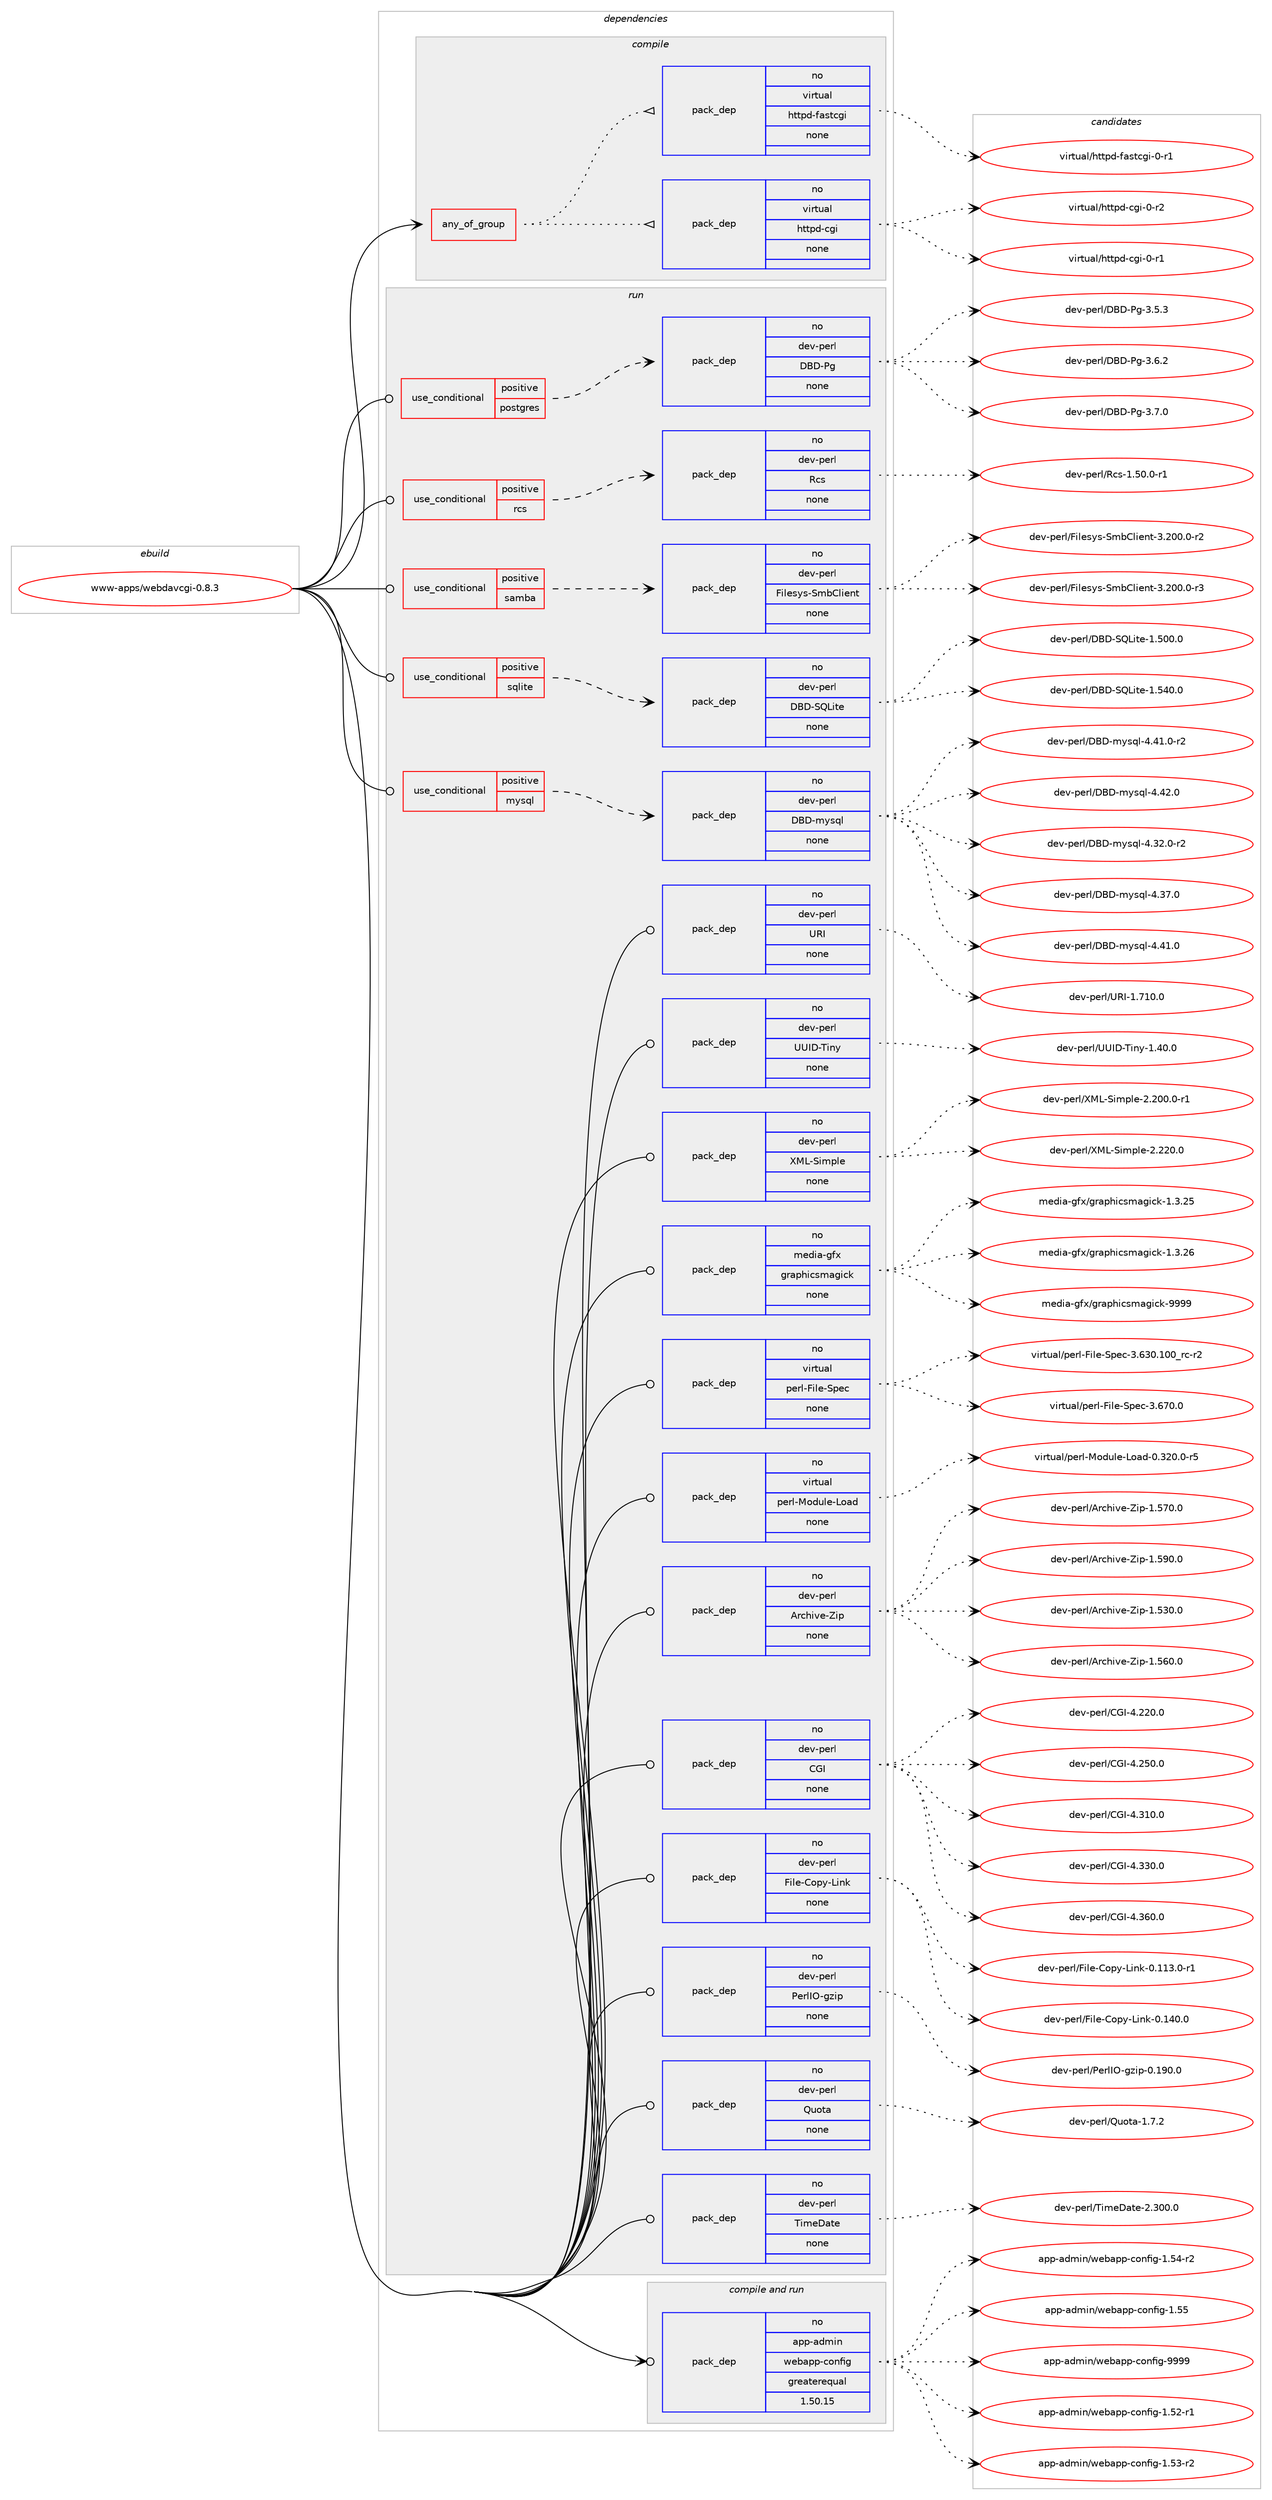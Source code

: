 digraph prolog {

# *************
# Graph options
# *************

newrank=true;
concentrate=true;
compound=true;
graph [rankdir=LR,fontname=Helvetica,fontsize=10,ranksep=1.5];#, ranksep=2.5, nodesep=0.2];
edge  [arrowhead=vee];
node  [fontname=Helvetica,fontsize=10];

# **********
# The ebuild
# **********

subgraph cluster_leftcol {
color=gray;
rank=same;
label=<<i>ebuild</i>>;
id [label="www-apps/webdavcgi-0.8.3", color=red, width=4, href="../www-apps/webdavcgi-0.8.3.svg"];
}

# ****************
# The dependencies
# ****************

subgraph cluster_midcol {
color=gray;
label=<<i>dependencies</i>>;
subgraph cluster_compile {
fillcolor="#eeeeee";
style=filled;
label=<<i>compile</i>>;
subgraph any8867 {
dependency502772 [label=<<TABLE BORDER="0" CELLBORDER="1" CELLSPACING="0" CELLPADDING="4"><TR><TD CELLPADDING="10">any_of_group</TD></TR></TABLE>>, shape=none, color=red];subgraph pack373808 {
dependency502773 [label=<<TABLE BORDER="0" CELLBORDER="1" CELLSPACING="0" CELLPADDING="4" WIDTH="220"><TR><TD ROWSPAN="6" CELLPADDING="30">pack_dep</TD></TR><TR><TD WIDTH="110">no</TD></TR><TR><TD>virtual</TD></TR><TR><TD>httpd-cgi</TD></TR><TR><TD>none</TD></TR><TR><TD></TD></TR></TABLE>>, shape=none, color=blue];
}
dependency502772:e -> dependency502773:w [weight=20,style="dotted",arrowhead="oinv"];
subgraph pack373809 {
dependency502774 [label=<<TABLE BORDER="0" CELLBORDER="1" CELLSPACING="0" CELLPADDING="4" WIDTH="220"><TR><TD ROWSPAN="6" CELLPADDING="30">pack_dep</TD></TR><TR><TD WIDTH="110">no</TD></TR><TR><TD>virtual</TD></TR><TR><TD>httpd-fastcgi</TD></TR><TR><TD>none</TD></TR><TR><TD></TD></TR></TABLE>>, shape=none, color=blue];
}
dependency502772:e -> dependency502774:w [weight=20,style="dotted",arrowhead="oinv"];
}
id:e -> dependency502772:w [weight=20,style="solid",arrowhead="vee"];
}
subgraph cluster_compileandrun {
fillcolor="#eeeeee";
style=filled;
label=<<i>compile and run</i>>;
subgraph pack373810 {
dependency502775 [label=<<TABLE BORDER="0" CELLBORDER="1" CELLSPACING="0" CELLPADDING="4" WIDTH="220"><TR><TD ROWSPAN="6" CELLPADDING="30">pack_dep</TD></TR><TR><TD WIDTH="110">no</TD></TR><TR><TD>app-admin</TD></TR><TR><TD>webapp-config</TD></TR><TR><TD>greaterequal</TD></TR><TR><TD>1.50.15</TD></TR></TABLE>>, shape=none, color=blue];
}
id:e -> dependency502775:w [weight=20,style="solid",arrowhead="odotvee"];
}
subgraph cluster_run {
fillcolor="#eeeeee";
style=filled;
label=<<i>run</i>>;
subgraph cond119769 {
dependency502776 [label=<<TABLE BORDER="0" CELLBORDER="1" CELLSPACING="0" CELLPADDING="4"><TR><TD ROWSPAN="3" CELLPADDING="10">use_conditional</TD></TR><TR><TD>positive</TD></TR><TR><TD>mysql</TD></TR></TABLE>>, shape=none, color=red];
subgraph pack373811 {
dependency502777 [label=<<TABLE BORDER="0" CELLBORDER="1" CELLSPACING="0" CELLPADDING="4" WIDTH="220"><TR><TD ROWSPAN="6" CELLPADDING="30">pack_dep</TD></TR><TR><TD WIDTH="110">no</TD></TR><TR><TD>dev-perl</TD></TR><TR><TD>DBD-mysql</TD></TR><TR><TD>none</TD></TR><TR><TD></TD></TR></TABLE>>, shape=none, color=blue];
}
dependency502776:e -> dependency502777:w [weight=20,style="dashed",arrowhead="vee"];
}
id:e -> dependency502776:w [weight=20,style="solid",arrowhead="odot"];
subgraph cond119770 {
dependency502778 [label=<<TABLE BORDER="0" CELLBORDER="1" CELLSPACING="0" CELLPADDING="4"><TR><TD ROWSPAN="3" CELLPADDING="10">use_conditional</TD></TR><TR><TD>positive</TD></TR><TR><TD>postgres</TD></TR></TABLE>>, shape=none, color=red];
subgraph pack373812 {
dependency502779 [label=<<TABLE BORDER="0" CELLBORDER="1" CELLSPACING="0" CELLPADDING="4" WIDTH="220"><TR><TD ROWSPAN="6" CELLPADDING="30">pack_dep</TD></TR><TR><TD WIDTH="110">no</TD></TR><TR><TD>dev-perl</TD></TR><TR><TD>DBD-Pg</TD></TR><TR><TD>none</TD></TR><TR><TD></TD></TR></TABLE>>, shape=none, color=blue];
}
dependency502778:e -> dependency502779:w [weight=20,style="dashed",arrowhead="vee"];
}
id:e -> dependency502778:w [weight=20,style="solid",arrowhead="odot"];
subgraph cond119771 {
dependency502780 [label=<<TABLE BORDER="0" CELLBORDER="1" CELLSPACING="0" CELLPADDING="4"><TR><TD ROWSPAN="3" CELLPADDING="10">use_conditional</TD></TR><TR><TD>positive</TD></TR><TR><TD>rcs</TD></TR></TABLE>>, shape=none, color=red];
subgraph pack373813 {
dependency502781 [label=<<TABLE BORDER="0" CELLBORDER="1" CELLSPACING="0" CELLPADDING="4" WIDTH="220"><TR><TD ROWSPAN="6" CELLPADDING="30">pack_dep</TD></TR><TR><TD WIDTH="110">no</TD></TR><TR><TD>dev-perl</TD></TR><TR><TD>Rcs</TD></TR><TR><TD>none</TD></TR><TR><TD></TD></TR></TABLE>>, shape=none, color=blue];
}
dependency502780:e -> dependency502781:w [weight=20,style="dashed",arrowhead="vee"];
}
id:e -> dependency502780:w [weight=20,style="solid",arrowhead="odot"];
subgraph cond119772 {
dependency502782 [label=<<TABLE BORDER="0" CELLBORDER="1" CELLSPACING="0" CELLPADDING="4"><TR><TD ROWSPAN="3" CELLPADDING="10">use_conditional</TD></TR><TR><TD>positive</TD></TR><TR><TD>samba</TD></TR></TABLE>>, shape=none, color=red];
subgraph pack373814 {
dependency502783 [label=<<TABLE BORDER="0" CELLBORDER="1" CELLSPACING="0" CELLPADDING="4" WIDTH="220"><TR><TD ROWSPAN="6" CELLPADDING="30">pack_dep</TD></TR><TR><TD WIDTH="110">no</TD></TR><TR><TD>dev-perl</TD></TR><TR><TD>Filesys-SmbClient</TD></TR><TR><TD>none</TD></TR><TR><TD></TD></TR></TABLE>>, shape=none, color=blue];
}
dependency502782:e -> dependency502783:w [weight=20,style="dashed",arrowhead="vee"];
}
id:e -> dependency502782:w [weight=20,style="solid",arrowhead="odot"];
subgraph cond119773 {
dependency502784 [label=<<TABLE BORDER="0" CELLBORDER="1" CELLSPACING="0" CELLPADDING="4"><TR><TD ROWSPAN="3" CELLPADDING="10">use_conditional</TD></TR><TR><TD>positive</TD></TR><TR><TD>sqlite</TD></TR></TABLE>>, shape=none, color=red];
subgraph pack373815 {
dependency502785 [label=<<TABLE BORDER="0" CELLBORDER="1" CELLSPACING="0" CELLPADDING="4" WIDTH="220"><TR><TD ROWSPAN="6" CELLPADDING="30">pack_dep</TD></TR><TR><TD WIDTH="110">no</TD></TR><TR><TD>dev-perl</TD></TR><TR><TD>DBD-SQLite</TD></TR><TR><TD>none</TD></TR><TR><TD></TD></TR></TABLE>>, shape=none, color=blue];
}
dependency502784:e -> dependency502785:w [weight=20,style="dashed",arrowhead="vee"];
}
id:e -> dependency502784:w [weight=20,style="solid",arrowhead="odot"];
subgraph pack373816 {
dependency502786 [label=<<TABLE BORDER="0" CELLBORDER="1" CELLSPACING="0" CELLPADDING="4" WIDTH="220"><TR><TD ROWSPAN="6" CELLPADDING="30">pack_dep</TD></TR><TR><TD WIDTH="110">no</TD></TR><TR><TD>dev-perl</TD></TR><TR><TD>Archive-Zip</TD></TR><TR><TD>none</TD></TR><TR><TD></TD></TR></TABLE>>, shape=none, color=blue];
}
id:e -> dependency502786:w [weight=20,style="solid",arrowhead="odot"];
subgraph pack373817 {
dependency502787 [label=<<TABLE BORDER="0" CELLBORDER="1" CELLSPACING="0" CELLPADDING="4" WIDTH="220"><TR><TD ROWSPAN="6" CELLPADDING="30">pack_dep</TD></TR><TR><TD WIDTH="110">no</TD></TR><TR><TD>dev-perl</TD></TR><TR><TD>CGI</TD></TR><TR><TD>none</TD></TR><TR><TD></TD></TR></TABLE>>, shape=none, color=blue];
}
id:e -> dependency502787:w [weight=20,style="solid",arrowhead="odot"];
subgraph pack373818 {
dependency502788 [label=<<TABLE BORDER="0" CELLBORDER="1" CELLSPACING="0" CELLPADDING="4" WIDTH="220"><TR><TD ROWSPAN="6" CELLPADDING="30">pack_dep</TD></TR><TR><TD WIDTH="110">no</TD></TR><TR><TD>dev-perl</TD></TR><TR><TD>File-Copy-Link</TD></TR><TR><TD>none</TD></TR><TR><TD></TD></TR></TABLE>>, shape=none, color=blue];
}
id:e -> dependency502788:w [weight=20,style="solid",arrowhead="odot"];
subgraph pack373819 {
dependency502789 [label=<<TABLE BORDER="0" CELLBORDER="1" CELLSPACING="0" CELLPADDING="4" WIDTH="220"><TR><TD ROWSPAN="6" CELLPADDING="30">pack_dep</TD></TR><TR><TD WIDTH="110">no</TD></TR><TR><TD>dev-perl</TD></TR><TR><TD>PerlIO-gzip</TD></TR><TR><TD>none</TD></TR><TR><TD></TD></TR></TABLE>>, shape=none, color=blue];
}
id:e -> dependency502789:w [weight=20,style="solid",arrowhead="odot"];
subgraph pack373820 {
dependency502790 [label=<<TABLE BORDER="0" CELLBORDER="1" CELLSPACING="0" CELLPADDING="4" WIDTH="220"><TR><TD ROWSPAN="6" CELLPADDING="30">pack_dep</TD></TR><TR><TD WIDTH="110">no</TD></TR><TR><TD>dev-perl</TD></TR><TR><TD>Quota</TD></TR><TR><TD>none</TD></TR><TR><TD></TD></TR></TABLE>>, shape=none, color=blue];
}
id:e -> dependency502790:w [weight=20,style="solid",arrowhead="odot"];
subgraph pack373821 {
dependency502791 [label=<<TABLE BORDER="0" CELLBORDER="1" CELLSPACING="0" CELLPADDING="4" WIDTH="220"><TR><TD ROWSPAN="6" CELLPADDING="30">pack_dep</TD></TR><TR><TD WIDTH="110">no</TD></TR><TR><TD>dev-perl</TD></TR><TR><TD>TimeDate</TD></TR><TR><TD>none</TD></TR><TR><TD></TD></TR></TABLE>>, shape=none, color=blue];
}
id:e -> dependency502791:w [weight=20,style="solid",arrowhead="odot"];
subgraph pack373822 {
dependency502792 [label=<<TABLE BORDER="0" CELLBORDER="1" CELLSPACING="0" CELLPADDING="4" WIDTH="220"><TR><TD ROWSPAN="6" CELLPADDING="30">pack_dep</TD></TR><TR><TD WIDTH="110">no</TD></TR><TR><TD>dev-perl</TD></TR><TR><TD>URI</TD></TR><TR><TD>none</TD></TR><TR><TD></TD></TR></TABLE>>, shape=none, color=blue];
}
id:e -> dependency502792:w [weight=20,style="solid",arrowhead="odot"];
subgraph pack373823 {
dependency502793 [label=<<TABLE BORDER="0" CELLBORDER="1" CELLSPACING="0" CELLPADDING="4" WIDTH="220"><TR><TD ROWSPAN="6" CELLPADDING="30">pack_dep</TD></TR><TR><TD WIDTH="110">no</TD></TR><TR><TD>dev-perl</TD></TR><TR><TD>UUID-Tiny</TD></TR><TR><TD>none</TD></TR><TR><TD></TD></TR></TABLE>>, shape=none, color=blue];
}
id:e -> dependency502793:w [weight=20,style="solid",arrowhead="odot"];
subgraph pack373824 {
dependency502794 [label=<<TABLE BORDER="0" CELLBORDER="1" CELLSPACING="0" CELLPADDING="4" WIDTH="220"><TR><TD ROWSPAN="6" CELLPADDING="30">pack_dep</TD></TR><TR><TD WIDTH="110">no</TD></TR><TR><TD>dev-perl</TD></TR><TR><TD>XML-Simple</TD></TR><TR><TD>none</TD></TR><TR><TD></TD></TR></TABLE>>, shape=none, color=blue];
}
id:e -> dependency502794:w [weight=20,style="solid",arrowhead="odot"];
subgraph pack373825 {
dependency502795 [label=<<TABLE BORDER="0" CELLBORDER="1" CELLSPACING="0" CELLPADDING="4" WIDTH="220"><TR><TD ROWSPAN="6" CELLPADDING="30">pack_dep</TD></TR><TR><TD WIDTH="110">no</TD></TR><TR><TD>media-gfx</TD></TR><TR><TD>graphicsmagick</TD></TR><TR><TD>none</TD></TR><TR><TD></TD></TR></TABLE>>, shape=none, color=blue];
}
id:e -> dependency502795:w [weight=20,style="solid",arrowhead="odot"];
subgraph pack373826 {
dependency502796 [label=<<TABLE BORDER="0" CELLBORDER="1" CELLSPACING="0" CELLPADDING="4" WIDTH="220"><TR><TD ROWSPAN="6" CELLPADDING="30">pack_dep</TD></TR><TR><TD WIDTH="110">no</TD></TR><TR><TD>virtual</TD></TR><TR><TD>perl-File-Spec</TD></TR><TR><TD>none</TD></TR><TR><TD></TD></TR></TABLE>>, shape=none, color=blue];
}
id:e -> dependency502796:w [weight=20,style="solid",arrowhead="odot"];
subgraph pack373827 {
dependency502797 [label=<<TABLE BORDER="0" CELLBORDER="1" CELLSPACING="0" CELLPADDING="4" WIDTH="220"><TR><TD ROWSPAN="6" CELLPADDING="30">pack_dep</TD></TR><TR><TD WIDTH="110">no</TD></TR><TR><TD>virtual</TD></TR><TR><TD>perl-Module-Load</TD></TR><TR><TD>none</TD></TR><TR><TD></TD></TR></TABLE>>, shape=none, color=blue];
}
id:e -> dependency502797:w [weight=20,style="solid",arrowhead="odot"];
}
}

# **************
# The candidates
# **************

subgraph cluster_choices {
rank=same;
color=gray;
label=<<i>candidates</i>>;

subgraph choice373808 {
color=black;
nodesep=1;
choice1181051141161179710847104116116112100459910310545484511449 [label="virtual/httpd-cgi-0-r1", color=red, width=4,href="../virtual/httpd-cgi-0-r1.svg"];
choice1181051141161179710847104116116112100459910310545484511450 [label="virtual/httpd-cgi-0-r2", color=red, width=4,href="../virtual/httpd-cgi-0-r2.svg"];
dependency502773:e -> choice1181051141161179710847104116116112100459910310545484511449:w [style=dotted,weight="100"];
dependency502773:e -> choice1181051141161179710847104116116112100459910310545484511450:w [style=dotted,weight="100"];
}
subgraph choice373809 {
color=black;
nodesep=1;
choice118105114116117971084710411611611210045102971151169910310545484511449 [label="virtual/httpd-fastcgi-0-r1", color=red, width=4,href="../virtual/httpd-fastcgi-0-r1.svg"];
dependency502774:e -> choice118105114116117971084710411611611210045102971151169910310545484511449:w [style=dotted,weight="100"];
}
subgraph choice373810 {
color=black;
nodesep=1;
choice971121124597100109105110471191019897112112459911111010210510345494653504511449 [label="app-admin/webapp-config-1.52-r1", color=red, width=4,href="../app-admin/webapp-config-1.52-r1.svg"];
choice971121124597100109105110471191019897112112459911111010210510345494653514511450 [label="app-admin/webapp-config-1.53-r2", color=red, width=4,href="../app-admin/webapp-config-1.53-r2.svg"];
choice971121124597100109105110471191019897112112459911111010210510345494653524511450 [label="app-admin/webapp-config-1.54-r2", color=red, width=4,href="../app-admin/webapp-config-1.54-r2.svg"];
choice97112112459710010910511047119101989711211245991111101021051034549465353 [label="app-admin/webapp-config-1.55", color=red, width=4,href="../app-admin/webapp-config-1.55.svg"];
choice97112112459710010910511047119101989711211245991111101021051034557575757 [label="app-admin/webapp-config-9999", color=red, width=4,href="../app-admin/webapp-config-9999.svg"];
dependency502775:e -> choice971121124597100109105110471191019897112112459911111010210510345494653504511449:w [style=dotted,weight="100"];
dependency502775:e -> choice971121124597100109105110471191019897112112459911111010210510345494653514511450:w [style=dotted,weight="100"];
dependency502775:e -> choice971121124597100109105110471191019897112112459911111010210510345494653524511450:w [style=dotted,weight="100"];
dependency502775:e -> choice97112112459710010910511047119101989711211245991111101021051034549465353:w [style=dotted,weight="100"];
dependency502775:e -> choice97112112459710010910511047119101989711211245991111101021051034557575757:w [style=dotted,weight="100"];
}
subgraph choice373811 {
color=black;
nodesep=1;
choice100101118451121011141084768666845109121115113108455246515046484511450 [label="dev-perl/DBD-mysql-4.32.0-r2", color=red, width=4,href="../dev-perl/DBD-mysql-4.32.0-r2.svg"];
choice10010111845112101114108476866684510912111511310845524651554648 [label="dev-perl/DBD-mysql-4.37.0", color=red, width=4,href="../dev-perl/DBD-mysql-4.37.0.svg"];
choice10010111845112101114108476866684510912111511310845524652494648 [label="dev-perl/DBD-mysql-4.41.0", color=red, width=4,href="../dev-perl/DBD-mysql-4.41.0.svg"];
choice100101118451121011141084768666845109121115113108455246524946484511450 [label="dev-perl/DBD-mysql-4.41.0-r2", color=red, width=4,href="../dev-perl/DBD-mysql-4.41.0-r2.svg"];
choice10010111845112101114108476866684510912111511310845524652504648 [label="dev-perl/DBD-mysql-4.42.0", color=red, width=4,href="../dev-perl/DBD-mysql-4.42.0.svg"];
dependency502777:e -> choice100101118451121011141084768666845109121115113108455246515046484511450:w [style=dotted,weight="100"];
dependency502777:e -> choice10010111845112101114108476866684510912111511310845524651554648:w [style=dotted,weight="100"];
dependency502777:e -> choice10010111845112101114108476866684510912111511310845524652494648:w [style=dotted,weight="100"];
dependency502777:e -> choice100101118451121011141084768666845109121115113108455246524946484511450:w [style=dotted,weight="100"];
dependency502777:e -> choice10010111845112101114108476866684510912111511310845524652504648:w [style=dotted,weight="100"];
}
subgraph choice373812 {
color=black;
nodesep=1;
choice10010111845112101114108476866684580103455146534651 [label="dev-perl/DBD-Pg-3.5.3", color=red, width=4,href="../dev-perl/DBD-Pg-3.5.3.svg"];
choice10010111845112101114108476866684580103455146544650 [label="dev-perl/DBD-Pg-3.6.2", color=red, width=4,href="../dev-perl/DBD-Pg-3.6.2.svg"];
choice10010111845112101114108476866684580103455146554648 [label="dev-perl/DBD-Pg-3.7.0", color=red, width=4,href="../dev-perl/DBD-Pg-3.7.0.svg"];
dependency502779:e -> choice10010111845112101114108476866684580103455146534651:w [style=dotted,weight="100"];
dependency502779:e -> choice10010111845112101114108476866684580103455146544650:w [style=dotted,weight="100"];
dependency502779:e -> choice10010111845112101114108476866684580103455146554648:w [style=dotted,weight="100"];
}
subgraph choice373813 {
color=black;
nodesep=1;
choice10010111845112101114108478299115454946534846484511449 [label="dev-perl/Rcs-1.50.0-r1", color=red, width=4,href="../dev-perl/Rcs-1.50.0-r1.svg"];
dependency502781:e -> choice10010111845112101114108478299115454946534846484511449:w [style=dotted,weight="100"];
}
subgraph choice373814 {
color=black;
nodesep=1;
choice1001011184511210111410847701051081011151211154583109986710810510111011645514650484846484511450 [label="dev-perl/Filesys-SmbClient-3.200.0-r2", color=red, width=4,href="../dev-perl/Filesys-SmbClient-3.200.0-r2.svg"];
choice1001011184511210111410847701051081011151211154583109986710810510111011645514650484846484511451 [label="dev-perl/Filesys-SmbClient-3.200.0-r3", color=red, width=4,href="../dev-perl/Filesys-SmbClient-3.200.0-r3.svg"];
dependency502783:e -> choice1001011184511210111410847701051081011151211154583109986710810510111011645514650484846484511450:w [style=dotted,weight="100"];
dependency502783:e -> choice1001011184511210111410847701051081011151211154583109986710810510111011645514650484846484511451:w [style=dotted,weight="100"];
}
subgraph choice373815 {
color=black;
nodesep=1;
choice1001011184511210111410847686668458381761051161014549465348484648 [label="dev-perl/DBD-SQLite-1.500.0", color=red, width=4,href="../dev-perl/DBD-SQLite-1.500.0.svg"];
choice1001011184511210111410847686668458381761051161014549465352484648 [label="dev-perl/DBD-SQLite-1.540.0", color=red, width=4,href="../dev-perl/DBD-SQLite-1.540.0.svg"];
dependency502785:e -> choice1001011184511210111410847686668458381761051161014549465348484648:w [style=dotted,weight="100"];
dependency502785:e -> choice1001011184511210111410847686668458381761051161014549465352484648:w [style=dotted,weight="100"];
}
subgraph choice373816 {
color=black;
nodesep=1;
choice1001011184511210111410847651149910410511810145901051124549465351484648 [label="dev-perl/Archive-Zip-1.530.0", color=red, width=4,href="../dev-perl/Archive-Zip-1.530.0.svg"];
choice1001011184511210111410847651149910410511810145901051124549465354484648 [label="dev-perl/Archive-Zip-1.560.0", color=red, width=4,href="../dev-perl/Archive-Zip-1.560.0.svg"];
choice1001011184511210111410847651149910410511810145901051124549465355484648 [label="dev-perl/Archive-Zip-1.570.0", color=red, width=4,href="../dev-perl/Archive-Zip-1.570.0.svg"];
choice1001011184511210111410847651149910410511810145901051124549465357484648 [label="dev-perl/Archive-Zip-1.590.0", color=red, width=4,href="../dev-perl/Archive-Zip-1.590.0.svg"];
dependency502786:e -> choice1001011184511210111410847651149910410511810145901051124549465351484648:w [style=dotted,weight="100"];
dependency502786:e -> choice1001011184511210111410847651149910410511810145901051124549465354484648:w [style=dotted,weight="100"];
dependency502786:e -> choice1001011184511210111410847651149910410511810145901051124549465355484648:w [style=dotted,weight="100"];
dependency502786:e -> choice1001011184511210111410847651149910410511810145901051124549465357484648:w [style=dotted,weight="100"];
}
subgraph choice373817 {
color=black;
nodesep=1;
choice10010111845112101114108476771734552465050484648 [label="dev-perl/CGI-4.220.0", color=red, width=4,href="../dev-perl/CGI-4.220.0.svg"];
choice10010111845112101114108476771734552465053484648 [label="dev-perl/CGI-4.250.0", color=red, width=4,href="../dev-perl/CGI-4.250.0.svg"];
choice10010111845112101114108476771734552465149484648 [label="dev-perl/CGI-4.310.0", color=red, width=4,href="../dev-perl/CGI-4.310.0.svg"];
choice10010111845112101114108476771734552465151484648 [label="dev-perl/CGI-4.330.0", color=red, width=4,href="../dev-perl/CGI-4.330.0.svg"];
choice10010111845112101114108476771734552465154484648 [label="dev-perl/CGI-4.360.0", color=red, width=4,href="../dev-perl/CGI-4.360.0.svg"];
dependency502787:e -> choice10010111845112101114108476771734552465050484648:w [style=dotted,weight="100"];
dependency502787:e -> choice10010111845112101114108476771734552465053484648:w [style=dotted,weight="100"];
dependency502787:e -> choice10010111845112101114108476771734552465149484648:w [style=dotted,weight="100"];
dependency502787:e -> choice10010111845112101114108476771734552465151484648:w [style=dotted,weight="100"];
dependency502787:e -> choice10010111845112101114108476771734552465154484648:w [style=dotted,weight="100"];
}
subgraph choice373818 {
color=black;
nodesep=1;
choice1001011184511210111410847701051081014567111112121457610511010745484649495146484511449 [label="dev-perl/File-Copy-Link-0.113.0-r1", color=red, width=4,href="../dev-perl/File-Copy-Link-0.113.0-r1.svg"];
choice100101118451121011141084770105108101456711111212145761051101074548464952484648 [label="dev-perl/File-Copy-Link-0.140.0", color=red, width=4,href="../dev-perl/File-Copy-Link-0.140.0.svg"];
dependency502788:e -> choice1001011184511210111410847701051081014567111112121457610511010745484649495146484511449:w [style=dotted,weight="100"];
dependency502788:e -> choice100101118451121011141084770105108101456711111212145761051101074548464952484648:w [style=dotted,weight="100"];
}
subgraph choice373819 {
color=black;
nodesep=1;
choice1001011184511210111410847801011141087379451031221051124548464957484648 [label="dev-perl/PerlIO-gzip-0.190.0", color=red, width=4,href="../dev-perl/PerlIO-gzip-0.190.0.svg"];
dependency502789:e -> choice1001011184511210111410847801011141087379451031221051124548464957484648:w [style=dotted,weight="100"];
}
subgraph choice373820 {
color=black;
nodesep=1;
choice10010111845112101114108478111711111697454946554650 [label="dev-perl/Quota-1.7.2", color=red, width=4,href="../dev-perl/Quota-1.7.2.svg"];
dependency502790:e -> choice10010111845112101114108478111711111697454946554650:w [style=dotted,weight="100"];
}
subgraph choice373821 {
color=black;
nodesep=1;
choice10010111845112101114108478410510910168971161014550465148484648 [label="dev-perl/TimeDate-2.300.0", color=red, width=4,href="../dev-perl/TimeDate-2.300.0.svg"];
dependency502791:e -> choice10010111845112101114108478410510910168971161014550465148484648:w [style=dotted,weight="100"];
}
subgraph choice373822 {
color=black;
nodesep=1;
choice10010111845112101114108478582734549465549484648 [label="dev-perl/URI-1.710.0", color=red, width=4,href="../dev-perl/URI-1.710.0.svg"];
dependency502792:e -> choice10010111845112101114108478582734549465549484648:w [style=dotted,weight="100"];
}
subgraph choice373823 {
color=black;
nodesep=1;
choice100101118451121011141084785857368458410511012145494652484648 [label="dev-perl/UUID-Tiny-1.40.0", color=red, width=4,href="../dev-perl/UUID-Tiny-1.40.0.svg"];
dependency502793:e -> choice100101118451121011141084785857368458410511012145494652484648:w [style=dotted,weight="100"];
}
subgraph choice373824 {
color=black;
nodesep=1;
choice1001011184511210111410847887776458310510911210810145504650484846484511449 [label="dev-perl/XML-Simple-2.200.0-r1", color=red, width=4,href="../dev-perl/XML-Simple-2.200.0-r1.svg"];
choice100101118451121011141084788777645831051091121081014550465050484648 [label="dev-perl/XML-Simple-2.220.0", color=red, width=4,href="../dev-perl/XML-Simple-2.220.0.svg"];
dependency502794:e -> choice1001011184511210111410847887776458310510911210810145504650484846484511449:w [style=dotted,weight="100"];
dependency502794:e -> choice100101118451121011141084788777645831051091121081014550465050484648:w [style=dotted,weight="100"];
}
subgraph choice373825 {
color=black;
nodesep=1;
choice1091011001059745103102120471031149711210410599115109971031059910745494651465053 [label="media-gfx/graphicsmagick-1.3.25", color=red, width=4,href="../media-gfx/graphicsmagick-1.3.25.svg"];
choice1091011001059745103102120471031149711210410599115109971031059910745494651465054 [label="media-gfx/graphicsmagick-1.3.26", color=red, width=4,href="../media-gfx/graphicsmagick-1.3.26.svg"];
choice109101100105974510310212047103114971121041059911510997103105991074557575757 [label="media-gfx/graphicsmagick-9999", color=red, width=4,href="../media-gfx/graphicsmagick-9999.svg"];
dependency502795:e -> choice1091011001059745103102120471031149711210410599115109971031059910745494651465053:w [style=dotted,weight="100"];
dependency502795:e -> choice1091011001059745103102120471031149711210410599115109971031059910745494651465054:w [style=dotted,weight="100"];
dependency502795:e -> choice109101100105974510310212047103114971121041059911510997103105991074557575757:w [style=dotted,weight="100"];
}
subgraph choice373826 {
color=black;
nodesep=1;
choice118105114116117971084711210111410845701051081014583112101994551465451484649484895114994511450 [label="virtual/perl-File-Spec-3.630.100_rc-r2", color=red, width=4,href="../virtual/perl-File-Spec-3.630.100_rc-r2.svg"];
choice118105114116117971084711210111410845701051081014583112101994551465455484648 [label="virtual/perl-File-Spec-3.670.0", color=red, width=4,href="../virtual/perl-File-Spec-3.670.0.svg"];
dependency502796:e -> choice118105114116117971084711210111410845701051081014583112101994551465451484649484895114994511450:w [style=dotted,weight="100"];
dependency502796:e -> choice118105114116117971084711210111410845701051081014583112101994551465455484648:w [style=dotted,weight="100"];
}
subgraph choice373827 {
color=black;
nodesep=1;
choice1181051141161179710847112101114108457711110011710810145761119710045484651504846484511453 [label="virtual/perl-Module-Load-0.320.0-r5", color=red, width=4,href="../virtual/perl-Module-Load-0.320.0-r5.svg"];
dependency502797:e -> choice1181051141161179710847112101114108457711110011710810145761119710045484651504846484511453:w [style=dotted,weight="100"];
}
}

}
